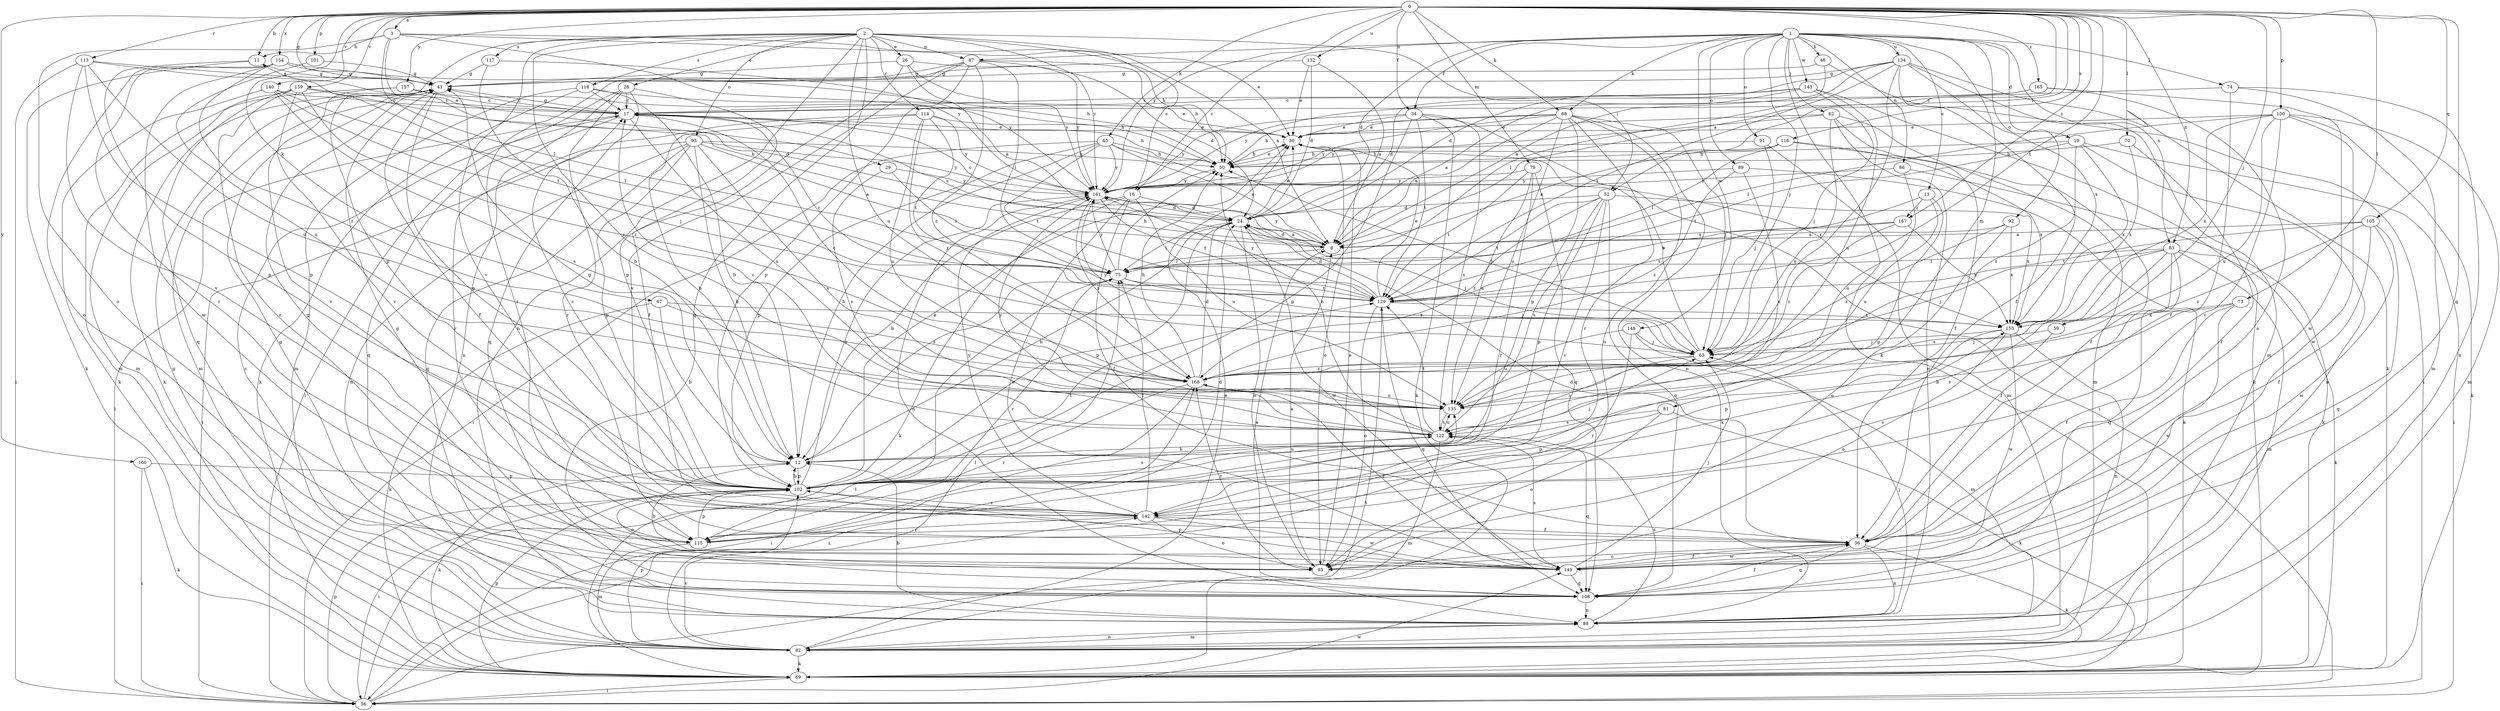 strict digraph  {
0;
1;
2;
3;
6;
11;
12;
13;
16;
17;
19;
24;
26;
28;
29;
30;
34;
36;
43;
48;
50;
52;
56;
59;
62;
63;
65;
67;
68;
69;
70;
73;
74;
75;
79;
81;
82;
83;
86;
87;
88;
89;
91;
92;
93;
95;
100;
101;
102;
105;
108;
113;
114;
115;
116;
117;
118;
122;
129;
132;
134;
135;
139;
140;
142;
143;
148;
149;
154;
155;
157;
160;
161;
165;
167;
168;
0 -> 3  [label=a];
0 -> 6  [label=a];
0 -> 11  [label=b];
0 -> 34  [label=f];
0 -> 43  [label=g];
0 -> 52  [label=i];
0 -> 59  [label=j];
0 -> 65  [label=k];
0 -> 67  [label=k];
0 -> 68  [label=k];
0 -> 70  [label=l];
0 -> 73  [label=l];
0 -> 79  [label=m];
0 -> 83  [label=n];
0 -> 100  [label=p];
0 -> 101  [label=p];
0 -> 105  [label=q];
0 -> 108  [label=q];
0 -> 113  [label=r];
0 -> 116  [label=s];
0 -> 129  [label=t];
0 -> 132  [label=u];
0 -> 139  [label=v];
0 -> 140  [label=v];
0 -> 154  [label=x];
0 -> 157  [label=y];
0 -> 160  [label=y];
0 -> 161  [label=y];
0 -> 165  [label=z];
0 -> 167  [label=z];
1 -> 13  [label=c];
1 -> 16  [label=c];
1 -> 19  [label=d];
1 -> 24  [label=d];
1 -> 34  [label=f];
1 -> 48  [label=h];
1 -> 62  [label=j];
1 -> 63  [label=j];
1 -> 68  [label=k];
1 -> 69  [label=k];
1 -> 74  [label=l];
1 -> 81  [label=m];
1 -> 83  [label=n];
1 -> 86  [label=n];
1 -> 87  [label=n];
1 -> 89  [label=o];
1 -> 91  [label=o];
1 -> 92  [label=o];
1 -> 134  [label=u];
1 -> 143  [label=w];
1 -> 148  [label=w];
2 -> 6  [label=a];
2 -> 16  [label=c];
2 -> 26  [label=e];
2 -> 28  [label=e];
2 -> 52  [label=i];
2 -> 87  [label=n];
2 -> 88  [label=n];
2 -> 93  [label=o];
2 -> 102  [label=p];
2 -> 108  [label=q];
2 -> 114  [label=r];
2 -> 117  [label=s];
2 -> 118  [label=s];
2 -> 122  [label=s];
2 -> 135  [label=u];
2 -> 142  [label=v];
2 -> 161  [label=y];
3 -> 11  [label=b];
3 -> 29  [label=e];
3 -> 30  [label=e];
3 -> 50  [label=h];
3 -> 75  [label=l];
3 -> 95  [label=o];
3 -> 161  [label=y];
6 -> 11  [label=b];
6 -> 17  [label=c];
6 -> 24  [label=d];
6 -> 75  [label=l];
6 -> 161  [label=y];
11 -> 43  [label=g];
11 -> 69  [label=k];
11 -> 102  [label=p];
12 -> 43  [label=g];
12 -> 63  [label=j];
12 -> 69  [label=k];
12 -> 75  [label=l];
12 -> 102  [label=p];
13 -> 102  [label=p];
13 -> 129  [label=t];
13 -> 135  [label=u];
13 -> 167  [label=z];
16 -> 12  [label=b];
16 -> 24  [label=d];
16 -> 36  [label=f];
16 -> 69  [label=k];
16 -> 135  [label=u];
16 -> 149  [label=w];
17 -> 30  [label=e];
17 -> 43  [label=g];
17 -> 50  [label=h];
17 -> 56  [label=i];
17 -> 108  [label=q];
17 -> 135  [label=u];
19 -> 50  [label=h];
19 -> 56  [label=i];
19 -> 88  [label=n];
19 -> 129  [label=t];
19 -> 155  [label=x];
19 -> 168  [label=z];
24 -> 6  [label=a];
24 -> 12  [label=b];
24 -> 17  [label=c];
24 -> 30  [label=e];
24 -> 63  [label=j];
24 -> 75  [label=l];
24 -> 95  [label=o];
24 -> 102  [label=p];
24 -> 149  [label=w];
26 -> 6  [label=a];
26 -> 24  [label=d];
26 -> 43  [label=g];
26 -> 102  [label=p];
26 -> 161  [label=y];
28 -> 17  [label=c];
28 -> 36  [label=f];
28 -> 56  [label=i];
28 -> 88  [label=n];
28 -> 108  [label=q];
28 -> 115  [label=r];
29 -> 75  [label=l];
29 -> 122  [label=s];
29 -> 161  [label=y];
30 -> 50  [label=h];
30 -> 95  [label=o];
34 -> 30  [label=e];
34 -> 56  [label=i];
34 -> 69  [label=k];
34 -> 102  [label=p];
34 -> 122  [label=s];
34 -> 129  [label=t];
34 -> 161  [label=y];
36 -> 24  [label=d];
36 -> 69  [label=k];
36 -> 88  [label=n];
36 -> 95  [label=o];
36 -> 108  [label=q];
36 -> 149  [label=w];
43 -> 17  [label=c];
43 -> 36  [label=f];
43 -> 69  [label=k];
43 -> 82  [label=m];
43 -> 102  [label=p];
48 -> 6  [label=a];
48 -> 43  [label=g];
48 -> 56  [label=i];
50 -> 30  [label=e];
50 -> 161  [label=y];
52 -> 24  [label=d];
52 -> 102  [label=p];
52 -> 108  [label=q];
52 -> 122  [label=s];
52 -> 129  [label=t];
52 -> 142  [label=v];
52 -> 155  [label=x];
52 -> 168  [label=z];
56 -> 75  [label=l];
56 -> 102  [label=p];
56 -> 129  [label=t];
56 -> 149  [label=w];
56 -> 168  [label=z];
59 -> 63  [label=j];
59 -> 142  [label=v];
62 -> 30  [label=e];
62 -> 36  [label=f];
62 -> 82  [label=m];
62 -> 88  [label=n];
62 -> 135  [label=u];
62 -> 161  [label=y];
63 -> 30  [label=e];
63 -> 50  [label=h];
63 -> 122  [label=s];
63 -> 161  [label=y];
63 -> 168  [label=z];
65 -> 6  [label=a];
65 -> 12  [label=b];
65 -> 50  [label=h];
65 -> 56  [label=i];
65 -> 102  [label=p];
65 -> 129  [label=t];
65 -> 155  [label=x];
65 -> 161  [label=y];
67 -> 12  [label=b];
67 -> 69  [label=k];
67 -> 155  [label=x];
67 -> 168  [label=z];
68 -> 6  [label=a];
68 -> 30  [label=e];
68 -> 50  [label=h];
68 -> 63  [label=j];
68 -> 88  [label=n];
68 -> 95  [label=o];
68 -> 102  [label=p];
68 -> 115  [label=r];
68 -> 135  [label=u];
68 -> 161  [label=y];
69 -> 56  [label=i];
69 -> 102  [label=p];
70 -> 36  [label=f];
70 -> 50  [label=h];
70 -> 155  [label=x];
73 -> 12  [label=b];
73 -> 36  [label=f];
73 -> 149  [label=w];
73 -> 155  [label=x];
74 -> 17  [label=c];
74 -> 36  [label=f];
74 -> 82  [label=m];
74 -> 88  [label=n];
75 -> 50  [label=h];
75 -> 63  [label=j];
75 -> 115  [label=r];
75 -> 129  [label=t];
75 -> 161  [label=y];
79 -> 108  [label=q];
79 -> 115  [label=r];
79 -> 129  [label=t];
79 -> 135  [label=u];
79 -> 161  [label=y];
81 -> 69  [label=k];
81 -> 95  [label=o];
81 -> 102  [label=p];
81 -> 122  [label=s];
82 -> 30  [label=e];
82 -> 43  [label=g];
82 -> 69  [label=k];
82 -> 75  [label=l];
82 -> 88  [label=n];
82 -> 102  [label=p];
82 -> 142  [label=v];
83 -> 36  [label=f];
83 -> 63  [label=j];
83 -> 69  [label=k];
83 -> 75  [label=l];
83 -> 82  [label=m];
83 -> 108  [label=q];
83 -> 122  [label=s];
83 -> 142  [label=v];
86 -> 69  [label=k];
86 -> 135  [label=u];
86 -> 161  [label=y];
87 -> 43  [label=g];
87 -> 50  [label=h];
87 -> 75  [label=l];
87 -> 102  [label=p];
87 -> 115  [label=r];
87 -> 142  [label=v];
87 -> 161  [label=y];
87 -> 168  [label=z];
88 -> 12  [label=b];
88 -> 17  [label=c];
88 -> 63  [label=j];
88 -> 82  [label=m];
88 -> 122  [label=s];
89 -> 69  [label=k];
89 -> 122  [label=s];
89 -> 161  [label=y];
89 -> 168  [label=z];
91 -> 50  [label=h];
91 -> 63  [label=j];
91 -> 82  [label=m];
92 -> 6  [label=a];
92 -> 95  [label=o];
92 -> 155  [label=x];
92 -> 168  [label=z];
93 -> 6  [label=a];
93 -> 12  [label=b];
93 -> 50  [label=h];
93 -> 56  [label=i];
93 -> 88  [label=n];
93 -> 102  [label=p];
93 -> 108  [label=q];
93 -> 122  [label=s];
93 -> 161  [label=y];
95 -> 6  [label=a];
95 -> 30  [label=e];
95 -> 168  [label=z];
100 -> 30  [label=e];
100 -> 69  [label=k];
100 -> 75  [label=l];
100 -> 82  [label=m];
100 -> 135  [label=u];
100 -> 142  [label=v];
100 -> 149  [label=w];
100 -> 155  [label=x];
101 -> 43  [label=g];
101 -> 135  [label=u];
102 -> 12  [label=b];
102 -> 17  [label=c];
102 -> 30  [label=e];
102 -> 56  [label=i];
102 -> 95  [label=o];
102 -> 122  [label=s];
102 -> 129  [label=t];
102 -> 135  [label=u];
102 -> 142  [label=v];
102 -> 161  [label=y];
105 -> 6  [label=a];
105 -> 36  [label=f];
105 -> 108  [label=q];
105 -> 129  [label=t];
105 -> 149  [label=w];
105 -> 168  [label=z];
108 -> 6  [label=a];
108 -> 36  [label=f];
108 -> 43  [label=g];
108 -> 88  [label=n];
113 -> 43  [label=g];
113 -> 56  [label=i];
113 -> 102  [label=p];
113 -> 129  [label=t];
113 -> 135  [label=u];
113 -> 142  [label=v];
114 -> 12  [label=b];
114 -> 30  [label=e];
114 -> 115  [label=r];
114 -> 129  [label=t];
114 -> 135  [label=u];
114 -> 161  [label=y];
114 -> 168  [label=z];
115 -> 24  [label=d];
115 -> 43  [label=g];
115 -> 82  [label=m];
115 -> 102  [label=p];
116 -> 6  [label=a];
116 -> 36  [label=f];
116 -> 50  [label=h];
116 -> 75  [label=l];
116 -> 155  [label=x];
117 -> 12  [label=b];
117 -> 43  [label=g];
117 -> 161  [label=y];
118 -> 12  [label=b];
118 -> 17  [label=c];
118 -> 30  [label=e];
118 -> 69  [label=k];
118 -> 82  [label=m];
122 -> 12  [label=b];
122 -> 17  [label=c];
122 -> 50  [label=h];
122 -> 82  [label=m];
122 -> 108  [label=q];
122 -> 129  [label=t];
122 -> 135  [label=u];
122 -> 161  [label=y];
129 -> 17  [label=c];
129 -> 24  [label=d];
129 -> 30  [label=e];
129 -> 95  [label=o];
129 -> 108  [label=q];
129 -> 155  [label=x];
129 -> 161  [label=y];
132 -> 6  [label=a];
132 -> 24  [label=d];
132 -> 30  [label=e];
132 -> 43  [label=g];
134 -> 24  [label=d];
134 -> 36  [label=f];
134 -> 43  [label=g];
134 -> 63  [label=j];
134 -> 69  [label=k];
134 -> 75  [label=l];
134 -> 82  [label=m];
134 -> 129  [label=t];
134 -> 155  [label=x];
135 -> 122  [label=s];
139 -> 17  [label=c];
139 -> 24  [label=d];
139 -> 82  [label=m];
139 -> 108  [label=q];
139 -> 115  [label=r];
139 -> 142  [label=v];
139 -> 168  [label=z];
140 -> 17  [label=c];
140 -> 63  [label=j];
140 -> 69  [label=k];
140 -> 75  [label=l];
140 -> 122  [label=s];
142 -> 36  [label=f];
142 -> 75  [label=l];
142 -> 95  [label=o];
142 -> 115  [label=r];
142 -> 149  [label=w];
142 -> 155  [label=x];
142 -> 161  [label=y];
143 -> 6  [label=a];
143 -> 17  [label=c];
143 -> 24  [label=d];
143 -> 63  [label=j];
143 -> 69  [label=k];
143 -> 135  [label=u];
148 -> 63  [label=j];
148 -> 82  [label=m];
148 -> 115  [label=r];
148 -> 135  [label=u];
149 -> 12  [label=b];
149 -> 36  [label=f];
149 -> 43  [label=g];
149 -> 63  [label=j];
149 -> 102  [label=p];
149 -> 108  [label=q];
149 -> 122  [label=s];
149 -> 168  [label=z];
154 -> 43  [label=g];
154 -> 50  [label=h];
154 -> 95  [label=o];
154 -> 115  [label=r];
154 -> 149  [label=w];
154 -> 168  [label=z];
155 -> 63  [label=j];
155 -> 88  [label=n];
155 -> 95  [label=o];
155 -> 102  [label=p];
155 -> 149  [label=w];
157 -> 17  [label=c];
157 -> 50  [label=h];
157 -> 82  [label=m];
157 -> 142  [label=v];
160 -> 56  [label=i];
160 -> 69  [label=k];
160 -> 102  [label=p];
161 -> 24  [label=d];
161 -> 88  [label=n];
161 -> 129  [label=t];
161 -> 168  [label=z];
165 -> 17  [label=c];
165 -> 95  [label=o];
165 -> 149  [label=w];
165 -> 161  [label=y];
167 -> 6  [label=a];
167 -> 129  [label=t];
167 -> 155  [label=x];
167 -> 168  [label=z];
168 -> 17  [label=c];
168 -> 24  [label=d];
168 -> 50  [label=h];
168 -> 56  [label=i];
168 -> 115  [label=r];
168 -> 135  [label=u];
}
